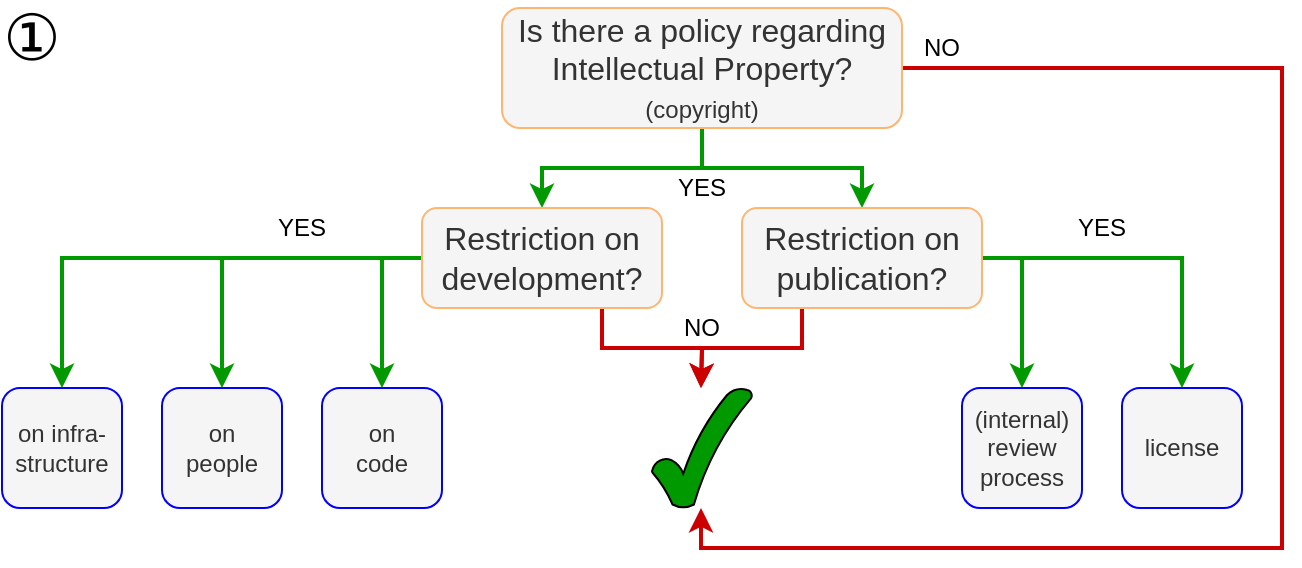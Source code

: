 <mxfile version="12.9.3" type="device"><diagram id="C5RBs43oDa-KdzZeNtuy" name="Page-1"><mxGraphModel dx="981" dy="621" grid="1" gridSize="10" guides="1" tooltips="1" connect="1" arrows="1" fold="1" page="0" pageScale="1" pageWidth="827" pageHeight="1169" math="0" shadow="0"><root><mxCell id="WIyWlLk6GJQsqaUBKTNV-0"/><mxCell id="WIyWlLk6GJQsqaUBKTNV-1" parent="WIyWlLk6GJQsqaUBKTNV-0"/><mxCell id="_9MxEWsJ0v1_2RLOh3sg-5" style="edgeStyle=orthogonalEdgeStyle;rounded=0;orthogonalLoop=1;jettySize=auto;html=1;exitX=0.5;exitY=1;exitDx=0;exitDy=0;entryX=0.5;entryY=0;entryDx=0;entryDy=0;fillColor=#d5e8d4;strokeColor=#009900;strokeWidth=2;" parent="WIyWlLk6GJQsqaUBKTNV-1" source="_9MxEWsJ0v1_2RLOh3sg-0" target="_9MxEWsJ0v1_2RLOh3sg-1" edge="1"><mxGeometry relative="1" as="geometry"/></mxCell><mxCell id="_9MxEWsJ0v1_2RLOh3sg-12" style="edgeStyle=orthogonalEdgeStyle;rounded=0;orthogonalLoop=1;jettySize=auto;html=1;exitX=0.5;exitY=1;exitDx=0;exitDy=0;entryX=0.5;entryY=0;entryDx=0;entryDy=0;fillColor=#d5e8d4;strokeColor=#009900;strokeWidth=2;" parent="WIyWlLk6GJQsqaUBKTNV-1" source="_9MxEWsJ0v1_2RLOh3sg-0" target="_9MxEWsJ0v1_2RLOh3sg-2" edge="1"><mxGeometry relative="1" as="geometry"/></mxCell><mxCell id="_9MxEWsJ0v1_2RLOh3sg-32" style="edgeStyle=orthogonalEdgeStyle;rounded=0;orthogonalLoop=1;jettySize=auto;html=1;exitX=1;exitY=0.5;exitDx=0;exitDy=0;entryX=0.5;entryY=1;entryDx=0;entryDy=0;strokeColor=#CC0000;strokeWidth=2;" parent="WIyWlLk6GJQsqaUBKTNV-1" source="_9MxEWsJ0v1_2RLOh3sg-0" edge="1"><mxGeometry relative="1" as="geometry"><Array as="points"><mxPoint x="710" y="110"/><mxPoint x="710" y="350"/><mxPoint x="420" y="350"/></Array><mxPoint x="419.5" y="330" as="targetPoint"/></mxGeometry></mxCell><mxCell id="_9MxEWsJ0v1_2RLOh3sg-0" value="&lt;div&gt;&lt;font style=&quot;font-size: 16px&quot;&gt;Is there a policy regarding Intellectual Property?&lt;/font&gt;&lt;/div&gt;&lt;div&gt;&lt;font style=&quot;font-size: 16px&quot;&gt;&lt;font style=&quot;font-size: 12px&quot;&gt;(copyright)&lt;/font&gt;&lt;br&gt;&lt;/font&gt;&lt;/div&gt;" style="rounded=1;whiteSpace=wrap;html=1;fillColor=#f5f5f5;strokeColor=#FFB570;fontColor=#333333;" parent="WIyWlLk6GJQsqaUBKTNV-1" vertex="1"><mxGeometry x="320" y="80" width="200" height="60" as="geometry"/></mxCell><mxCell id="_9MxEWsJ0v1_2RLOh3sg-20" style="edgeStyle=orthogonalEdgeStyle;rounded=0;orthogonalLoop=1;jettySize=auto;html=1;exitX=0;exitY=0.5;exitDx=0;exitDy=0;entryX=0.5;entryY=0;entryDx=0;entryDy=0;strokeWidth=2;strokeColor=#009900;" parent="WIyWlLk6GJQsqaUBKTNV-1" source="_9MxEWsJ0v1_2RLOh3sg-1" target="_9MxEWsJ0v1_2RLOh3sg-16" edge="1"><mxGeometry relative="1" as="geometry"/></mxCell><mxCell id="_9MxEWsJ0v1_2RLOh3sg-21" style="edgeStyle=orthogonalEdgeStyle;rounded=0;orthogonalLoop=1;jettySize=auto;html=1;entryX=0.5;entryY=0;entryDx=0;entryDy=0;strokeWidth=2;strokeColor=#009900;" parent="WIyWlLk6GJQsqaUBKTNV-1" source="_9MxEWsJ0v1_2RLOh3sg-1" target="_9MxEWsJ0v1_2RLOh3sg-15" edge="1"><mxGeometry relative="1" as="geometry"/></mxCell><mxCell id="_9MxEWsJ0v1_2RLOh3sg-22" style="edgeStyle=orthogonalEdgeStyle;rounded=0;orthogonalLoop=1;jettySize=auto;html=1;exitX=0;exitY=0.5;exitDx=0;exitDy=0;entryX=0.5;entryY=0;entryDx=0;entryDy=0;strokeWidth=2;strokeColor=#009900;" parent="WIyWlLk6GJQsqaUBKTNV-1" source="_9MxEWsJ0v1_2RLOh3sg-1" target="_9MxEWsJ0v1_2RLOh3sg-14" edge="1"><mxGeometry relative="1" as="geometry"/></mxCell><mxCell id="_9MxEWsJ0v1_2RLOh3sg-30" style="edgeStyle=orthogonalEdgeStyle;rounded=0;orthogonalLoop=1;jettySize=auto;html=1;exitX=0.75;exitY=1;exitDx=0;exitDy=0;entryX=0.5;entryY=0;entryDx=0;entryDy=0;strokeColor=#CC0000;strokeWidth=2;" parent="WIyWlLk6GJQsqaUBKTNV-1" source="_9MxEWsJ0v1_2RLOh3sg-1" edge="1"><mxGeometry relative="1" as="geometry"><mxPoint x="419.5" y="270" as="targetPoint"/></mxGeometry></mxCell><mxCell id="_9MxEWsJ0v1_2RLOh3sg-1" value="&lt;div style=&quot;font-size: 16px&quot;&gt;&lt;font style=&quot;font-size: 16px&quot;&gt;Restriction on&lt;/font&gt;&lt;/div&gt;&lt;div style=&quot;font-size: 16px&quot;&gt;&lt;font style=&quot;font-size: 16px&quot;&gt;development?&lt;br&gt;&lt;/font&gt;&lt;/div&gt;" style="rounded=1;whiteSpace=wrap;html=1;fillColor=#f5f5f5;strokeColor=#FFB570;fontColor=#333333;" parent="WIyWlLk6GJQsqaUBKTNV-1" vertex="1"><mxGeometry x="280" y="180" width="120" height="50" as="geometry"/></mxCell><mxCell id="_9MxEWsJ0v1_2RLOh3sg-31" style="edgeStyle=orthogonalEdgeStyle;rounded=0;orthogonalLoop=1;jettySize=auto;html=1;exitX=0.25;exitY=1;exitDx=0;exitDy=0;entryX=0.5;entryY=0;entryDx=0;entryDy=0;strokeColor=#CC0000;strokeWidth=2;" parent="WIyWlLk6GJQsqaUBKTNV-1" source="_9MxEWsJ0v1_2RLOh3sg-2" edge="1"><mxGeometry relative="1" as="geometry"><mxPoint x="419.5" y="270" as="targetPoint"/></mxGeometry></mxCell><mxCell id="AbzS-vkptTKjUMIEE3gT-2" style="edgeStyle=orthogonalEdgeStyle;rounded=0;orthogonalLoop=1;jettySize=auto;html=1;exitX=1;exitY=0.5;exitDx=0;exitDy=0;entryX=0.5;entryY=0;entryDx=0;entryDy=0;strokeColor=#009900;strokeWidth=2;" edge="1" parent="WIyWlLk6GJQsqaUBKTNV-1" source="_9MxEWsJ0v1_2RLOh3sg-2" target="_9MxEWsJ0v1_2RLOh3sg-18"><mxGeometry relative="1" as="geometry"/></mxCell><mxCell id="AbzS-vkptTKjUMIEE3gT-3" style="edgeStyle=orthogonalEdgeStyle;rounded=0;orthogonalLoop=1;jettySize=auto;html=1;exitX=1;exitY=0.5;exitDx=0;exitDy=0;entryX=0.5;entryY=0;entryDx=0;entryDy=0;strokeColor=#009900;strokeWidth=2;" edge="1" parent="WIyWlLk6GJQsqaUBKTNV-1" source="_9MxEWsJ0v1_2RLOh3sg-2" target="_9MxEWsJ0v1_2RLOh3sg-17"><mxGeometry relative="1" as="geometry"/></mxCell><mxCell id="_9MxEWsJ0v1_2RLOh3sg-2" value="&lt;div style=&quot;font-size: 16px&quot;&gt;&lt;font style=&quot;font-size: 16px&quot;&gt;Restriction on&lt;/font&gt;&lt;/div&gt;&lt;div style=&quot;font-size: 16px&quot;&gt;&lt;font style=&quot;font-size: 16px&quot;&gt;publication?&lt;br&gt;&lt;/font&gt;&lt;/div&gt;" style="rounded=1;whiteSpace=wrap;html=1;fillColor=#f5f5f5;strokeColor=#FFB570;fontColor=#333333;" parent="WIyWlLk6GJQsqaUBKTNV-1" vertex="1"><mxGeometry x="440" y="180" width="120" height="50" as="geometry"/></mxCell><mxCell id="_9MxEWsJ0v1_2RLOh3sg-3" style="edgeStyle=orthogonalEdgeStyle;rounded=0;orthogonalLoop=1;jettySize=auto;html=1;exitX=0.5;exitY=1;exitDx=0;exitDy=0;" parent="WIyWlLk6GJQsqaUBKTNV-1" source="_9MxEWsJ0v1_2RLOh3sg-0" target="_9MxEWsJ0v1_2RLOh3sg-0" edge="1"><mxGeometry relative="1" as="geometry"/></mxCell><mxCell id="_9MxEWsJ0v1_2RLOh3sg-14" value="&lt;div&gt;on infra-&lt;/div&gt;&lt;div&gt;structure&lt;/div&gt;" style="rounded=1;whiteSpace=wrap;html=1;fillColor=#f5f5f5;strokeColor=#0000FF;fontColor=#333333;" parent="WIyWlLk6GJQsqaUBKTNV-1" vertex="1"><mxGeometry x="70" y="270" width="60" height="60" as="geometry"/></mxCell><mxCell id="_9MxEWsJ0v1_2RLOh3sg-15" value="&lt;div&gt;on&lt;/div&gt;&lt;div&gt;people&lt;br&gt;&lt;/div&gt;" style="rounded=1;whiteSpace=wrap;html=1;fillColor=#f5f5f5;strokeColor=#0000FF;fontColor=#333333;" parent="WIyWlLk6GJQsqaUBKTNV-1" vertex="1"><mxGeometry x="150" y="270" width="60" height="60" as="geometry"/></mxCell><mxCell id="_9MxEWsJ0v1_2RLOh3sg-16" value="&lt;div&gt;on&lt;/div&gt;&lt;div&gt;code&lt;/div&gt;" style="rounded=1;whiteSpace=wrap;html=1;fillColor=#f5f5f5;strokeColor=#0000FF;fontColor=#333333;" parent="WIyWlLk6GJQsqaUBKTNV-1" vertex="1"><mxGeometry x="230" y="270" width="60" height="60" as="geometry"/></mxCell><mxCell id="_9MxEWsJ0v1_2RLOh3sg-17" value="&lt;div&gt;(internal)&lt;br&gt;&lt;/div&gt;&lt;div&gt;review process&lt;/div&gt;" style="rounded=1;whiteSpace=wrap;html=1;fillColor=#f5f5f5;strokeColor=#0000FF;fontColor=#333333;" parent="WIyWlLk6GJQsqaUBKTNV-1" vertex="1"><mxGeometry x="550" y="270" width="60" height="60" as="geometry"/></mxCell><mxCell id="_9MxEWsJ0v1_2RLOh3sg-18" value="license" style="rounded=1;whiteSpace=wrap;html=1;fillColor=#f5f5f5;strokeColor=#0000FF;fontColor=#333333;" parent="WIyWlLk6GJQsqaUBKTNV-1" vertex="1"><mxGeometry x="630" y="270" width="60" height="60" as="geometry"/></mxCell><mxCell id="_9MxEWsJ0v1_2RLOh3sg-33" value="&lt;div&gt;NO&lt;/div&gt;" style="text;html=1;strokeColor=none;fillColor=none;align=center;verticalAlign=middle;whiteSpace=wrap;rounded=0;" parent="WIyWlLk6GJQsqaUBKTNV-1" vertex="1"><mxGeometry x="400" y="230" width="40" height="20" as="geometry"/></mxCell><mxCell id="_9MxEWsJ0v1_2RLOh3sg-34" value="&lt;div&gt;NO&lt;/div&gt;" style="text;html=1;strokeColor=none;fillColor=none;align=center;verticalAlign=middle;whiteSpace=wrap;rounded=0;" parent="WIyWlLk6GJQsqaUBKTNV-1" vertex="1"><mxGeometry x="520" y="90" width="40" height="20" as="geometry"/></mxCell><mxCell id="_9MxEWsJ0v1_2RLOh3sg-35" value="&lt;font style=&quot;font-size: 12px&quot;&gt;YES&lt;/font&gt;" style="text;html=1;strokeColor=none;fillColor=none;align=center;verticalAlign=middle;whiteSpace=wrap;rounded=0;" parent="WIyWlLk6GJQsqaUBKTNV-1" vertex="1"><mxGeometry x="200" y="180" width="40" height="20" as="geometry"/></mxCell><mxCell id="_9MxEWsJ0v1_2RLOh3sg-36" value="&lt;font style=&quot;font-size: 12px&quot;&gt;YES&lt;/font&gt;" style="text;html=1;strokeColor=none;fillColor=none;align=center;verticalAlign=middle;whiteSpace=wrap;rounded=0;" parent="WIyWlLk6GJQsqaUBKTNV-1" vertex="1"><mxGeometry x="600" y="180" width="40" height="20" as="geometry"/></mxCell><mxCell id="_9MxEWsJ0v1_2RLOh3sg-39" value="&lt;font style=&quot;font-size: 12px&quot;&gt;YES&lt;/font&gt;" style="text;html=1;strokeColor=none;fillColor=none;align=center;verticalAlign=middle;whiteSpace=wrap;rounded=0;" parent="WIyWlLk6GJQsqaUBKTNV-1" vertex="1"><mxGeometry x="400" y="160" width="40" height="20" as="geometry"/></mxCell><mxCell id="AbzS-vkptTKjUMIEE3gT-4" value="&lt;font style=&quot;font-size: 32px&quot;&gt;①&lt;/font&gt;" style="text;html=1;strokeColor=none;fillColor=none;align=center;verticalAlign=middle;whiteSpace=wrap;rounded=0;" vertex="1" parent="WIyWlLk6GJQsqaUBKTNV-1"><mxGeometry x="70" y="80" width="30" height="30" as="geometry"/></mxCell><mxCell id="AbzS-vkptTKjUMIEE3gT-5" value="" style="verticalLabelPosition=bottom;verticalAlign=top;html=1;shape=mxgraph.basic.tick;strokeColor=#000000;fillColor=#009900;" vertex="1" parent="WIyWlLk6GJQsqaUBKTNV-1"><mxGeometry x="395" y="270" width="50" height="60" as="geometry"/></mxCell></root></mxGraphModel></diagram></mxfile>